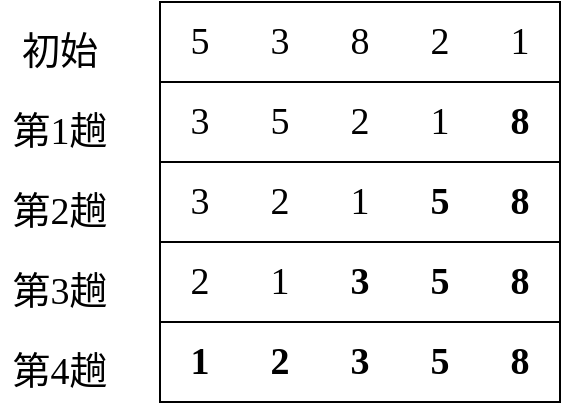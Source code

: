 <mxfile version="23.0.2" type="device">
  <diagram name="第 1 页" id="uGQIjRi76VI-04_KdNL0">
    <mxGraphModel dx="610" dy="818" grid="1" gridSize="10" guides="1" tooltips="1" connect="1" arrows="1" fold="1" page="1" pageScale="1" pageWidth="827" pageHeight="1169" math="0" shadow="0">
      <root>
        <mxCell id="0" />
        <mxCell id="1" parent="0" />
        <mxCell id="i0prl-Of4QHJFvVdz1e--42" value="" style="group" parent="1" vertex="1" connectable="0">
          <mxGeometry x="320" y="240" width="200" height="40" as="geometry" />
        </mxCell>
        <mxCell id="i0prl-Of4QHJFvVdz1e--32" value="" style="rounded=0;whiteSpace=wrap;html=1;" parent="i0prl-Of4QHJFvVdz1e--42" vertex="1">
          <mxGeometry width="200" height="40" as="geometry" />
        </mxCell>
        <mxCell id="i0prl-Of4QHJFvVdz1e--35" value="5" style="ellipse;whiteSpace=wrap;html=1;fontFamily=Times New Roman;fontSize=19;fillColor=none;strokeColor=none;" parent="i0prl-Of4QHJFvVdz1e--42" vertex="1">
          <mxGeometry width="40" height="40" as="geometry" />
        </mxCell>
        <mxCell id="i0prl-Of4QHJFvVdz1e--36" value="3" style="ellipse;whiteSpace=wrap;html=1;fontFamily=Times New Roman;fontSize=19;fillColor=none;strokeColor=none;" parent="i0prl-Of4QHJFvVdz1e--42" vertex="1">
          <mxGeometry x="40" width="40" height="40" as="geometry" />
        </mxCell>
        <mxCell id="i0prl-Of4QHJFvVdz1e--37" value="8" style="ellipse;whiteSpace=wrap;html=1;fontFamily=Times New Roman;fontSize=19;fillColor=none;strokeColor=none;" parent="i0prl-Of4QHJFvVdz1e--42" vertex="1">
          <mxGeometry x="80" width="40" height="40" as="geometry" />
        </mxCell>
        <mxCell id="i0prl-Of4QHJFvVdz1e--38" value="2" style="ellipse;whiteSpace=wrap;html=1;fontFamily=Times New Roman;fontSize=19;fillColor=none;strokeColor=none;" parent="i0prl-Of4QHJFvVdz1e--42" vertex="1">
          <mxGeometry x="120" width="40" height="40" as="geometry" />
        </mxCell>
        <mxCell id="i0prl-Of4QHJFvVdz1e--40" value="1" style="ellipse;whiteSpace=wrap;html=1;fontFamily=Times New Roman;fontSize=19;fillColor=none;strokeColor=none;" parent="i0prl-Of4QHJFvVdz1e--42" vertex="1">
          <mxGeometry x="160" width="40" height="40" as="geometry" />
        </mxCell>
        <mxCell id="i0prl-Of4QHJFvVdz1e--43" value="" style="group;fillColor=#FF5719;" parent="1" vertex="1" connectable="0">
          <mxGeometry x="320" y="280" width="200" height="40" as="geometry" />
        </mxCell>
        <mxCell id="i0prl-Of4QHJFvVdz1e--44" value="" style="rounded=0;whiteSpace=wrap;html=1;" parent="i0prl-Of4QHJFvVdz1e--43" vertex="1">
          <mxGeometry width="200" height="40" as="geometry" />
        </mxCell>
        <mxCell id="i0prl-Of4QHJFvVdz1e--45" value="3" style="ellipse;whiteSpace=wrap;html=1;fontFamily=Times New Roman;fontSize=19;fillColor=none;strokeColor=none;" parent="i0prl-Of4QHJFvVdz1e--43" vertex="1">
          <mxGeometry width="40" height="40" as="geometry" />
        </mxCell>
        <mxCell id="i0prl-Of4QHJFvVdz1e--46" value="5" style="ellipse;whiteSpace=wrap;html=1;fontFamily=Times New Roman;fontSize=19;fillColor=none;strokeColor=none;" parent="i0prl-Of4QHJFvVdz1e--43" vertex="1">
          <mxGeometry x="40" width="40" height="40" as="geometry" />
        </mxCell>
        <mxCell id="i0prl-Of4QHJFvVdz1e--47" value="2" style="ellipse;whiteSpace=wrap;html=1;fontFamily=Times New Roman;fontSize=19;fillColor=none;strokeColor=none;" parent="i0prl-Of4QHJFvVdz1e--43" vertex="1">
          <mxGeometry x="80" width="40" height="40" as="geometry" />
        </mxCell>
        <mxCell id="i0prl-Of4QHJFvVdz1e--48" value="1" style="ellipse;whiteSpace=wrap;html=1;fontFamily=Times New Roman;fontSize=19;fillColor=none;strokeColor=none;" parent="i0prl-Of4QHJFvVdz1e--43" vertex="1">
          <mxGeometry x="120" width="40" height="40" as="geometry" />
        </mxCell>
        <mxCell id="i0prl-Of4QHJFvVdz1e--49" value="&lt;b&gt;8&lt;/b&gt;" style="ellipse;whiteSpace=wrap;html=1;fontFamily=Times New Roman;fontSize=19;fillColor=none;strokeColor=none;" parent="i0prl-Of4QHJFvVdz1e--43" vertex="1">
          <mxGeometry x="160" width="40" height="40" as="geometry" />
        </mxCell>
        <mxCell id="i0prl-Of4QHJFvVdz1e--51" value="" style="group" parent="1" vertex="1" connectable="0">
          <mxGeometry x="320" y="320" width="200" height="40" as="geometry" />
        </mxCell>
        <mxCell id="i0prl-Of4QHJFvVdz1e--52" value="" style="rounded=0;whiteSpace=wrap;html=1;" parent="i0prl-Of4QHJFvVdz1e--51" vertex="1">
          <mxGeometry width="200" height="40" as="geometry" />
        </mxCell>
        <mxCell id="i0prl-Of4QHJFvVdz1e--53" value="3" style="ellipse;whiteSpace=wrap;html=1;fontFamily=Times New Roman;fontSize=19;fillColor=none;strokeColor=none;" parent="i0prl-Of4QHJFvVdz1e--51" vertex="1">
          <mxGeometry width="40" height="40" as="geometry" />
        </mxCell>
        <mxCell id="i0prl-Of4QHJFvVdz1e--54" value="2" style="ellipse;whiteSpace=wrap;html=1;fontFamily=Times New Roman;fontSize=19;fillColor=none;strokeColor=none;" parent="i0prl-Of4QHJFvVdz1e--51" vertex="1">
          <mxGeometry x="40" width="40" height="40" as="geometry" />
        </mxCell>
        <mxCell id="i0prl-Of4QHJFvVdz1e--55" value="1" style="ellipse;whiteSpace=wrap;html=1;fontFamily=Times New Roman;fontSize=19;fillColor=none;strokeColor=none;" parent="i0prl-Of4QHJFvVdz1e--51" vertex="1">
          <mxGeometry x="80" width="40" height="40" as="geometry" />
        </mxCell>
        <mxCell id="i0prl-Of4QHJFvVdz1e--56" value="&lt;b&gt;5&lt;/b&gt;" style="ellipse;whiteSpace=wrap;html=1;fontFamily=Times New Roman;fontSize=19;fillColor=none;strokeColor=none;" parent="i0prl-Of4QHJFvVdz1e--51" vertex="1">
          <mxGeometry x="120" width="40" height="40" as="geometry" />
        </mxCell>
        <mxCell id="i0prl-Of4QHJFvVdz1e--57" value="&lt;b&gt;8&lt;/b&gt;" style="ellipse;whiteSpace=wrap;html=1;fontFamily=Times New Roman;fontSize=19;fillColor=none;strokeColor=none;" parent="i0prl-Of4QHJFvVdz1e--51" vertex="1">
          <mxGeometry x="160" width="40" height="40" as="geometry" />
        </mxCell>
        <mxCell id="i0prl-Of4QHJFvVdz1e--58" value="" style="group" parent="1" vertex="1" connectable="0">
          <mxGeometry x="320" y="360" width="200" height="40" as="geometry" />
        </mxCell>
        <mxCell id="i0prl-Of4QHJFvVdz1e--59" value="" style="rounded=0;whiteSpace=wrap;html=1;" parent="i0prl-Of4QHJFvVdz1e--58" vertex="1">
          <mxGeometry width="200" height="40" as="geometry" />
        </mxCell>
        <mxCell id="i0prl-Of4QHJFvVdz1e--60" value="2" style="ellipse;whiteSpace=wrap;html=1;fontFamily=Times New Roman;fontSize=19;fillColor=none;strokeColor=none;" parent="i0prl-Of4QHJFvVdz1e--58" vertex="1">
          <mxGeometry width="40" height="40" as="geometry" />
        </mxCell>
        <mxCell id="i0prl-Of4QHJFvVdz1e--61" value="1" style="ellipse;whiteSpace=wrap;html=1;fontFamily=Times New Roman;fontSize=19;fillColor=none;strokeColor=none;" parent="i0prl-Of4QHJFvVdz1e--58" vertex="1">
          <mxGeometry x="40" width="40" height="40" as="geometry" />
        </mxCell>
        <mxCell id="i0prl-Of4QHJFvVdz1e--62" value="&lt;b&gt;3&lt;/b&gt;" style="ellipse;whiteSpace=wrap;html=1;fontFamily=Times New Roman;fontSize=19;fillColor=none;strokeColor=none;" parent="i0prl-Of4QHJFvVdz1e--58" vertex="1">
          <mxGeometry x="80" width="40" height="40" as="geometry" />
        </mxCell>
        <mxCell id="i0prl-Of4QHJFvVdz1e--63" value="&lt;b&gt;5&lt;/b&gt;" style="ellipse;whiteSpace=wrap;html=1;fontFamily=Times New Roman;fontSize=19;fillColor=none;strokeColor=none;" parent="i0prl-Of4QHJFvVdz1e--58" vertex="1">
          <mxGeometry x="120" width="40" height="40" as="geometry" />
        </mxCell>
        <mxCell id="i0prl-Of4QHJFvVdz1e--64" value="&lt;b&gt;8&lt;/b&gt;" style="ellipse;whiteSpace=wrap;html=1;fontFamily=Times New Roman;fontSize=19;fillColor=none;strokeColor=none;" parent="i0prl-Of4QHJFvVdz1e--58" vertex="1">
          <mxGeometry x="160" width="40" height="40" as="geometry" />
        </mxCell>
        <mxCell id="i0prl-Of4QHJFvVdz1e--65" value="" style="group" parent="1" vertex="1" connectable="0">
          <mxGeometry x="320" y="400" width="200" height="40" as="geometry" />
        </mxCell>
        <mxCell id="i0prl-Of4QHJFvVdz1e--66" value="" style="rounded=0;whiteSpace=wrap;html=1;" parent="i0prl-Of4QHJFvVdz1e--65" vertex="1">
          <mxGeometry width="200" height="40" as="geometry" />
        </mxCell>
        <mxCell id="i0prl-Of4QHJFvVdz1e--67" value="&lt;b&gt;1&lt;/b&gt;" style="ellipse;whiteSpace=wrap;html=1;fontFamily=Times New Roman;fontSize=19;fillColor=none;strokeColor=none;" parent="i0prl-Of4QHJFvVdz1e--65" vertex="1">
          <mxGeometry width="40" height="40" as="geometry" />
        </mxCell>
        <mxCell id="i0prl-Of4QHJFvVdz1e--68" value="&lt;b&gt;2&lt;/b&gt;" style="ellipse;whiteSpace=wrap;html=1;fontFamily=Times New Roman;fontSize=19;fillColor=none;strokeColor=none;" parent="i0prl-Of4QHJFvVdz1e--65" vertex="1">
          <mxGeometry x="40" width="40" height="40" as="geometry" />
        </mxCell>
        <mxCell id="i0prl-Of4QHJFvVdz1e--69" value="&lt;b&gt;3&lt;/b&gt;" style="ellipse;whiteSpace=wrap;html=1;fontFamily=Times New Roman;fontSize=19;fillColor=none;strokeColor=none;" parent="i0prl-Of4QHJFvVdz1e--65" vertex="1">
          <mxGeometry x="80" width="40" height="40" as="geometry" />
        </mxCell>
        <mxCell id="i0prl-Of4QHJFvVdz1e--70" value="&lt;b&gt;5&lt;/b&gt;" style="ellipse;whiteSpace=wrap;html=1;fontFamily=Times New Roman;fontSize=19;fillColor=none;strokeColor=none;" parent="i0prl-Of4QHJFvVdz1e--65" vertex="1">
          <mxGeometry x="120" width="40" height="40" as="geometry" />
        </mxCell>
        <mxCell id="i0prl-Of4QHJFvVdz1e--71" value="&lt;b&gt;8&lt;/b&gt;" style="ellipse;whiteSpace=wrap;html=1;fontFamily=Times New Roman;fontSize=19;fillColor=none;strokeColor=none;" parent="i0prl-Of4QHJFvVdz1e--65" vertex="1">
          <mxGeometry x="160" width="40" height="40" as="geometry" />
        </mxCell>
        <mxCell id="i0prl-Of4QHJFvVdz1e--72" value="&lt;span style=&quot;font-size: 19px;&quot;&gt;&lt;font face=&quot;SimSun&quot;&gt;初始&lt;/font&gt;&lt;/span&gt;" style="text;html=1;strokeColor=none;fillColor=none;align=center;verticalAlign=middle;whiteSpace=wrap;rounded=0;fontSize=11;fontFamily=Times New Roman;fontColor=default;" parent="1" vertex="1">
          <mxGeometry x="240" y="250" width="60" height="30" as="geometry" />
        </mxCell>
        <mxCell id="i0prl-Of4QHJFvVdz1e--73" value="&lt;font face=&quot;SimSun&quot;&gt;&lt;span style=&quot;font-size: 19px;&quot;&gt;第1趟&lt;/span&gt;&lt;/font&gt;" style="text;html=1;strokeColor=none;fillColor=none;align=center;verticalAlign=middle;whiteSpace=wrap;rounded=0;fontSize=11;fontFamily=Times New Roman;fontColor=default;" parent="1" vertex="1">
          <mxGeometry x="240" y="290" width="60" height="30" as="geometry" />
        </mxCell>
        <mxCell id="i0prl-Of4QHJFvVdz1e--74" value="&lt;font face=&quot;SimSun&quot;&gt;&lt;span style=&quot;font-size: 19px;&quot;&gt;第2趟&lt;/span&gt;&lt;/font&gt;" style="text;html=1;strokeColor=none;fillColor=none;align=center;verticalAlign=middle;whiteSpace=wrap;rounded=0;fontSize=11;fontFamily=Times New Roman;fontColor=default;" parent="1" vertex="1">
          <mxGeometry x="240" y="330" width="60" height="30" as="geometry" />
        </mxCell>
        <mxCell id="i0prl-Of4QHJFvVdz1e--75" value="&lt;font face=&quot;SimSun&quot;&gt;&lt;span style=&quot;font-size: 19px;&quot;&gt;第3趟&lt;/span&gt;&lt;/font&gt;" style="text;html=1;strokeColor=none;fillColor=none;align=center;verticalAlign=middle;whiteSpace=wrap;rounded=0;fontSize=11;fontFamily=Times New Roman;fontColor=default;" parent="1" vertex="1">
          <mxGeometry x="240" y="370" width="60" height="30" as="geometry" />
        </mxCell>
        <mxCell id="i0prl-Of4QHJFvVdz1e--76" value="&lt;font face=&quot;SimSun&quot;&gt;&lt;span style=&quot;font-size: 19px;&quot;&gt;第4趟&lt;/span&gt;&lt;/font&gt;" style="text;html=1;strokeColor=none;fillColor=none;align=center;verticalAlign=middle;whiteSpace=wrap;rounded=0;fontSize=11;fontFamily=Times New Roman;fontColor=default;" parent="1" vertex="1">
          <mxGeometry x="240" y="410" width="60" height="30" as="geometry" />
        </mxCell>
      </root>
    </mxGraphModel>
  </diagram>
</mxfile>
